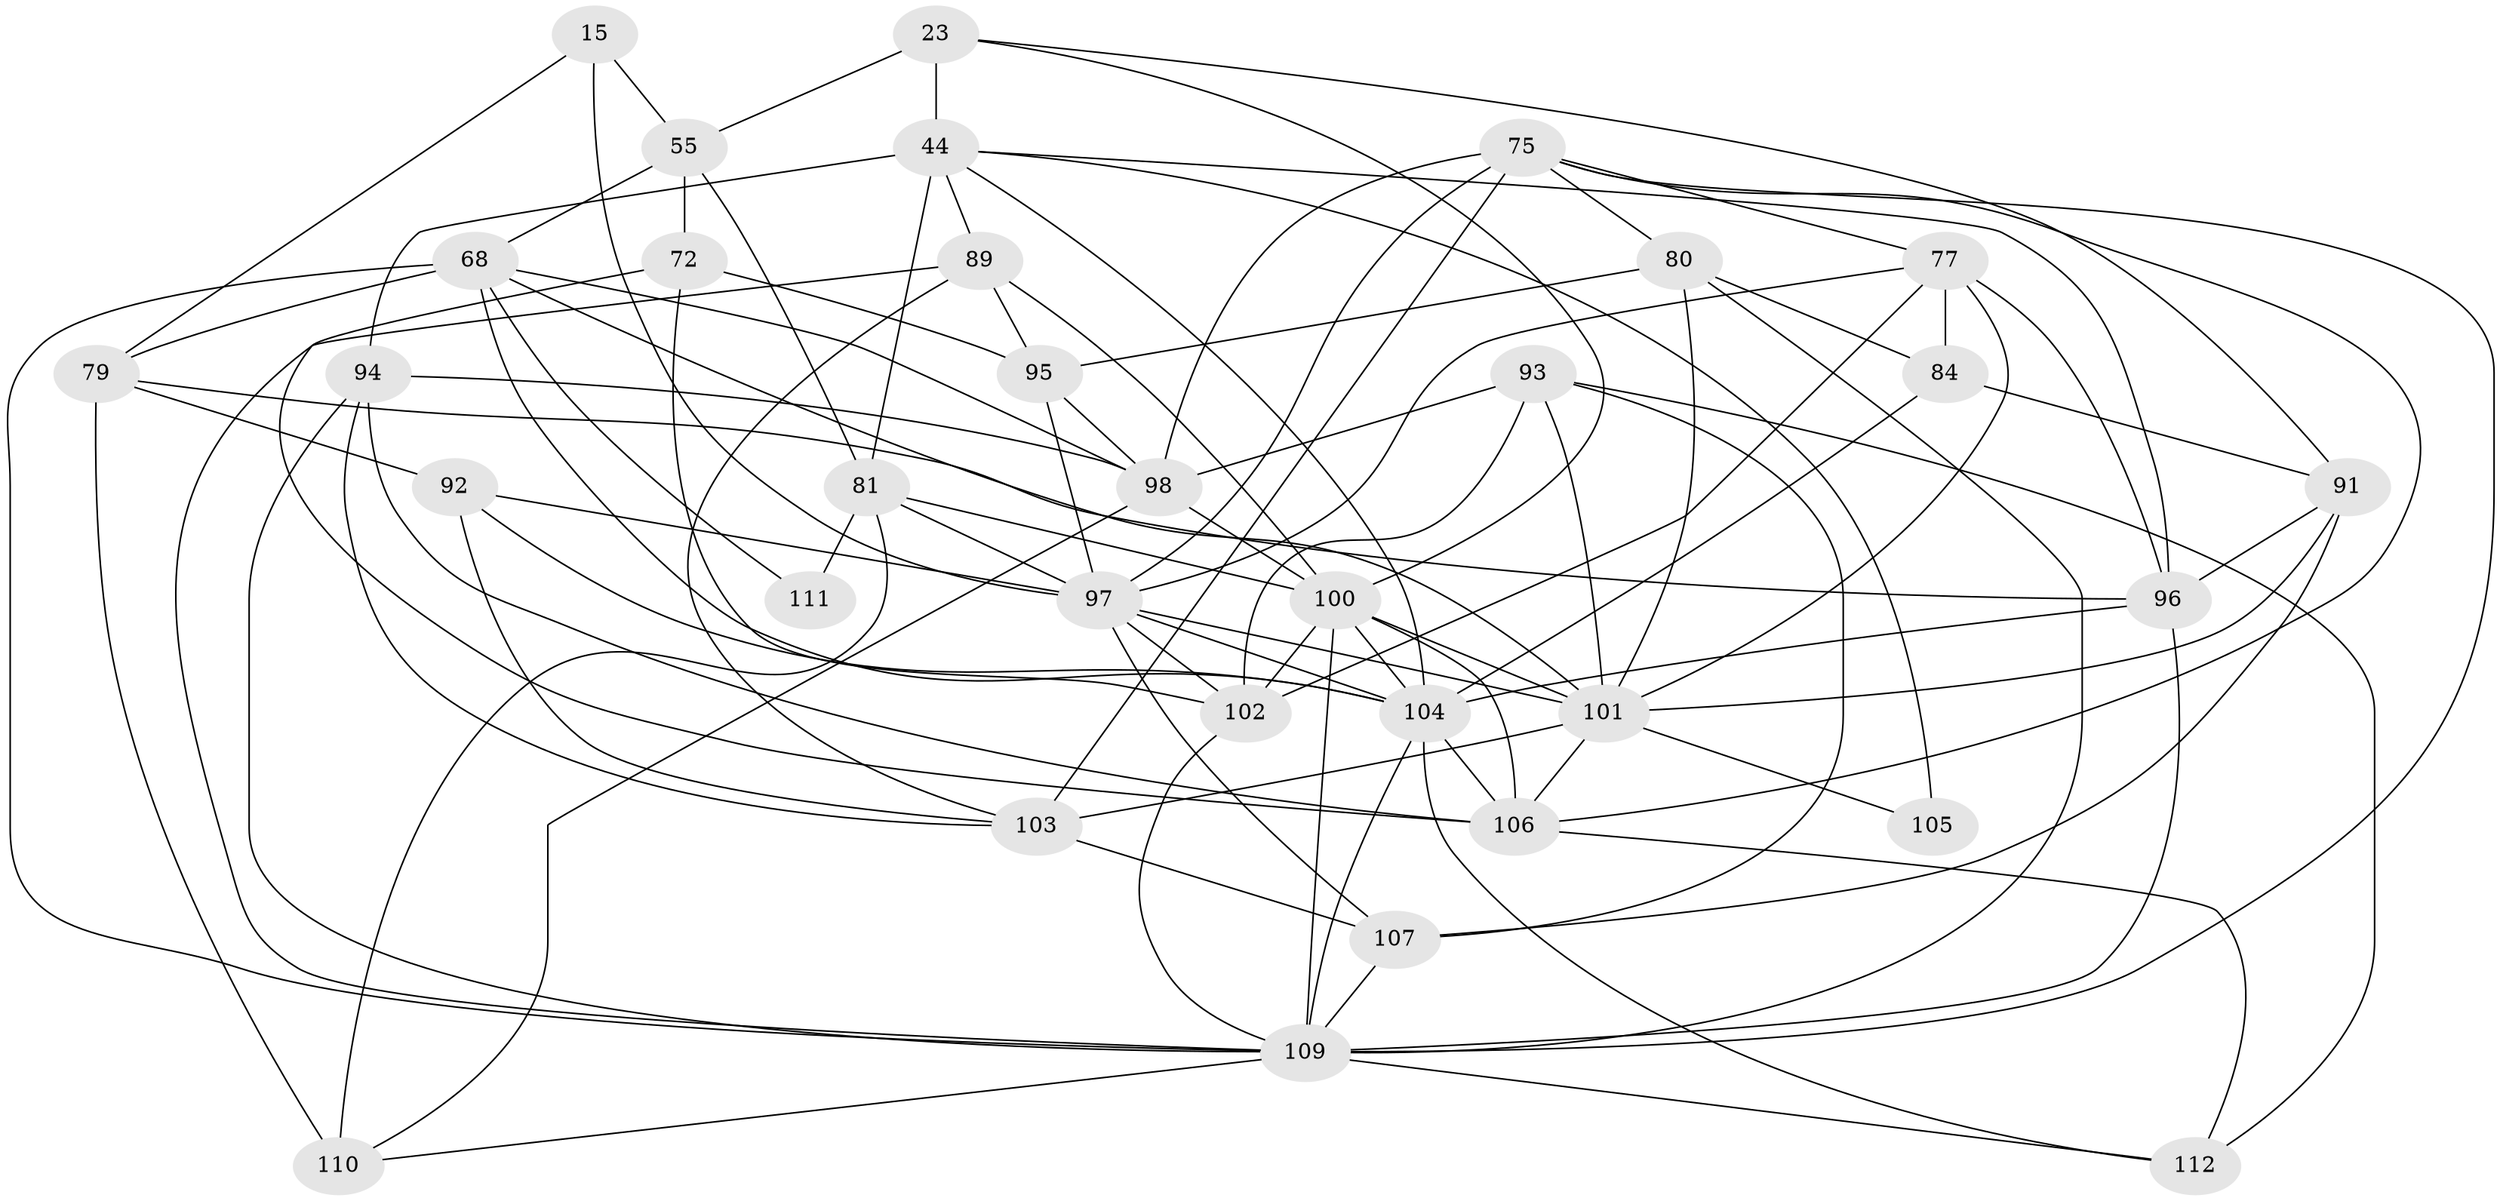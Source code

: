 // original degree distribution, {5: 0.19642857142857142, 4: 0.22321428571428573, 6: 0.09821428571428571, 3: 0.3482142857142857, 7: 0.044642857142857144, 2: 0.08928571428571429}
// Generated by graph-tools (version 1.1) at 2025/53/03/04/25 21:53:39]
// undirected, 33 vertices, 96 edges
graph export_dot {
graph [start="1"]
  node [color=gray90,style=filled];
  15 [super="+2"];
  23;
  44 [super="+13+39"];
  55;
  68 [super="+63"];
  72 [super="+35"];
  75 [super="+54+65"];
  77 [super="+14+6"];
  79 [super="+9"];
  80 [super="+48"];
  81 [super="+37+73"];
  84 [super="+3"];
  89;
  91;
  92 [super="+4"];
  93 [super="+34"];
  94 [super="+64+58"];
  95;
  96 [super="+32"];
  97 [super="+30+76+38"];
  98 [super="+71+86"];
  100 [super="+11+85+99+78"];
  101 [super="+18+90+88+66"];
  102 [super="+70+25"];
  103 [super="+16+82"];
  104 [super="+60+62"];
  105;
  106 [super="+8+83"];
  107 [super="+43+69+57"];
  109 [super="+27+108+36"];
  110 [super="+87"];
  111;
  112 [super="+46+47"];
  15 -- 55;
  15 -- 79 [weight=2];
  15 -- 97 [weight=2];
  23 -- 91;
  23 -- 44 [weight=2];
  23 -- 55;
  23 -- 100;
  44 -- 96;
  44 -- 89;
  44 -- 105;
  44 -- 94 [weight=2];
  44 -- 81 [weight=3];
  44 -- 104;
  55 -- 68;
  55 -- 72;
  55 -- 81;
  68 -- 109 [weight=3];
  68 -- 111;
  68 -- 79 [weight=2];
  68 -- 98 [weight=2];
  68 -- 101;
  68 -- 104;
  72 -- 95;
  72 -- 106 [weight=2];
  72 -- 102;
  75 -- 106;
  75 -- 97 [weight=4];
  75 -- 80 [weight=2];
  75 -- 98 [weight=2];
  75 -- 103 [weight=2];
  75 -- 109;
  75 -- 77;
  77 -- 96;
  77 -- 97 [weight=2];
  77 -- 101 [weight=2];
  77 -- 84 [weight=2];
  77 -- 102;
  79 -- 92;
  79 -- 110;
  79 -- 96;
  80 -- 84 [weight=2];
  80 -- 95;
  80 -- 109;
  80 -- 101 [weight=2];
  81 -- 111;
  81 -- 97 [weight=4];
  81 -- 100 [weight=2];
  81 -- 110;
  84 -- 91;
  84 -- 104 [weight=2];
  89 -- 95;
  89 -- 103 [weight=2];
  89 -- 109;
  89 -- 100;
  91 -- 96;
  91 -- 107;
  91 -- 101;
  92 -- 104;
  92 -- 103;
  92 -- 97 [weight=2];
  93 -- 102;
  93 -- 101 [weight=2];
  93 -- 107 [weight=2];
  93 -- 112 [weight=2];
  93 -- 98;
  94 -- 109 [weight=3];
  94 -- 103;
  94 -- 106 [weight=2];
  94 -- 98;
  95 -- 98;
  95 -- 97;
  96 -- 104 [weight=2];
  96 -- 109;
  97 -- 107 [weight=2];
  97 -- 104;
  97 -- 101;
  97 -- 102;
  98 -- 100;
  98 -- 110;
  100 -- 106 [weight=4];
  100 -- 109;
  100 -- 104;
  100 -- 101;
  100 -- 102 [weight=2];
  101 -- 105;
  101 -- 106;
  101 -- 103 [weight=3];
  102 -- 109;
  103 -- 107;
  104 -- 112;
  104 -- 106;
  104 -- 109;
  106 -- 112 [weight=2];
  107 -- 109 [weight=3];
  109 -- 112 [weight=4];
  109 -- 110;
}
